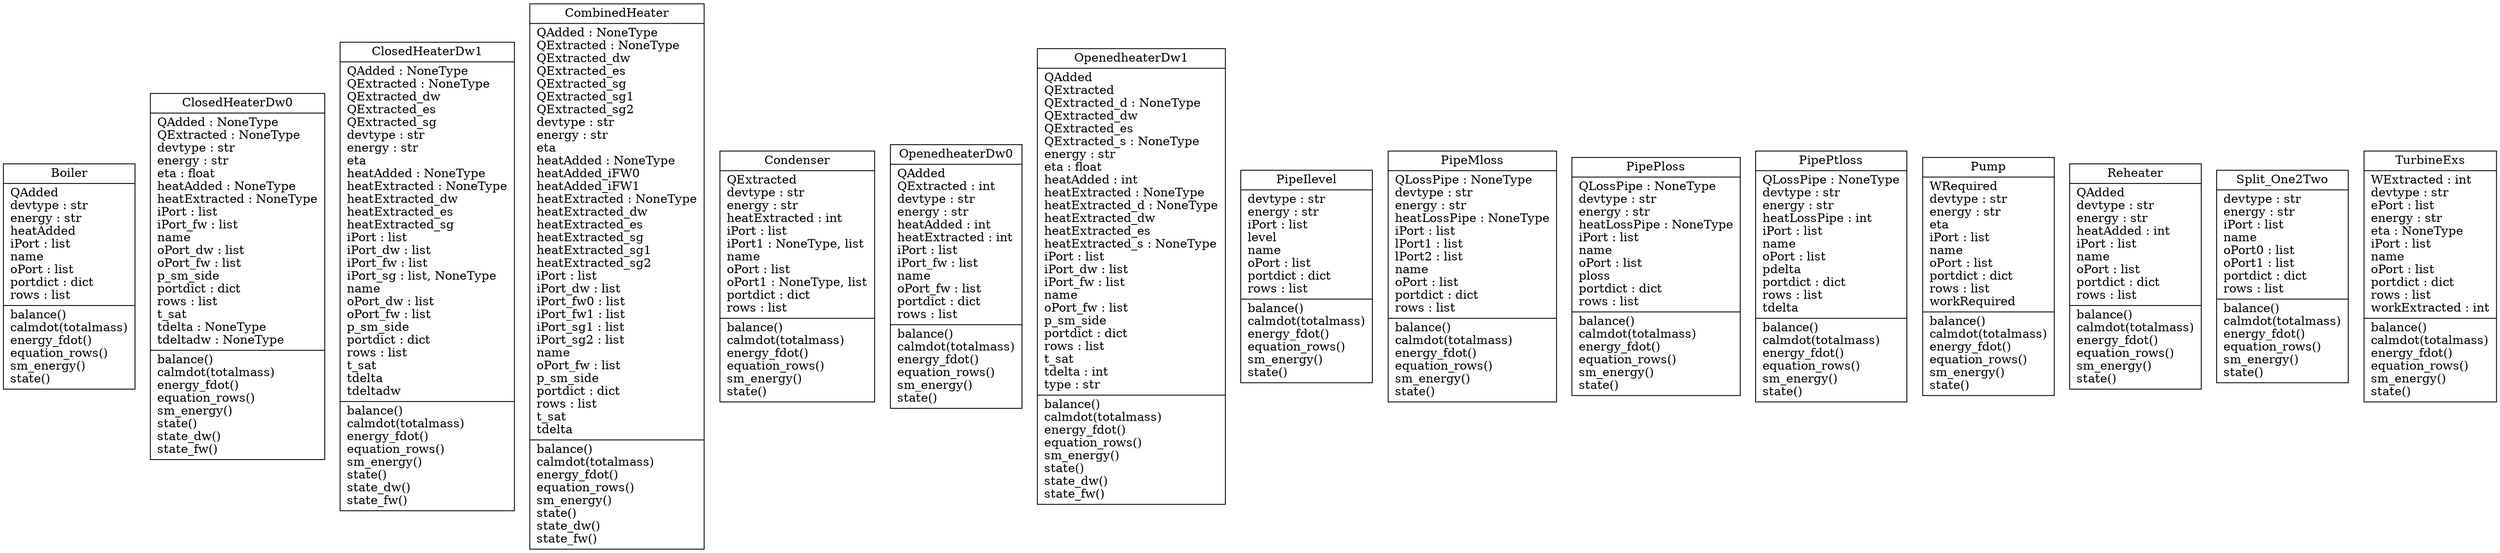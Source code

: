 digraph "classes" {
rankdir=BT
charset="utf-8"
"SimRankine.components.boiler.Boiler" [color="black", fontcolor="black", label="{Boiler|QAdded\ldevtype : str\lenergy : str\lheatAdded\liPort : list\lname\loPort : list\lportdict : dict\lrows : list\l|balance()\lcalmdot(totalmass)\lenergy_fdot()\lequation_rows()\lsm_energy()\lstate()\l}", shape="record", style="solid"];
"SimRankine.components.closedheaterdw0.ClosedHeaterDw0" [color="black", fontcolor="black", label="{ClosedHeaterDw0|QAdded : NoneType\lQExtracted : NoneType\ldevtype : str\lenergy : str\leta : float\lheatAdded : NoneType\lheatExtracted : NoneType\liPort : list\liPort_fw : list\lname\loPort_dw : list\loPort_fw : list\lp_sm_side\lportdict : dict\lrows : list\lt_sat\ltdelta : NoneType\ltdeltadw : NoneType\l|balance()\lcalmdot(totalmass)\lenergy_fdot()\lequation_rows()\lsm_energy()\lstate()\lstate_dw()\lstate_fw()\l}", shape="record", style="solid"];
"SimRankine.components.closedheaterdw1.ClosedHeaterDw1" [color="black", fontcolor="black", label="{ClosedHeaterDw1|QAdded : NoneType\lQExtracted : NoneType\lQExtracted_dw\lQExtracted_es\lQExtracted_sg\ldevtype : str\lenergy : str\leta\lheatAdded : NoneType\lheatExtracted : NoneType\lheatExtracted_dw\lheatExtracted_es\lheatExtracted_sg\liPort : list\liPort_dw : list\liPort_fw : list\liPort_sg : list, NoneType\lname\loPort_dw : list\loPort_fw : list\lp_sm_side\lportdict : dict\lrows : list\lt_sat\ltdelta\ltdeltadw\l|balance()\lcalmdot(totalmass)\lenergy_fdot()\lequation_rows()\lsm_energy()\lstate()\lstate_dw()\lstate_fw()\l}", shape="record", style="solid"];
"SimRankine.components.combinedheater.CombinedHeater" [color="black", fontcolor="black", label="{CombinedHeater|QAdded : NoneType\lQExtracted : NoneType\lQExtracted_dw\lQExtracted_es\lQExtracted_sg\lQExtracted_sg1\lQExtracted_sg2\ldevtype : str\lenergy : str\leta\lheatAdded : NoneType\lheatAdded_iFW0\lheatAdded_iFW1\lheatExtracted : NoneType\lheatExtracted_dw\lheatExtracted_es\lheatExtracted_sg\lheatExtracted_sg1\lheatExtracted_sg2\liPort : list\liPort_dw : list\liPort_fw0 : list\liPort_fw1 : list\liPort_sg1 : list\liPort_sg2 : list\lname\loPort_fw : list\lp_sm_side\lportdict : dict\lrows : list\lt_sat\ltdelta\l|balance()\lcalmdot(totalmass)\lenergy_fdot()\lequation_rows()\lsm_energy()\lstate()\lstate_dw()\lstate_fw()\l}", shape="record", style="solid"];
"SimRankine.components.condenser.Condenser" [color="black", fontcolor="black", label="{Condenser|QExtracted\ldevtype : str\lenergy : str\lheatExtracted : int\liPort : list\liPort1 : NoneType, list\lname\loPort : list\loPort1 : NoneType, list\lportdict : dict\lrows : list\l|balance()\lcalmdot(totalmass)\lenergy_fdot()\lequation_rows()\lsm_energy()\lstate()\l}", shape="record", style="solid"];
"SimRankine.components.openedheaterdw0.OpenedheaterDw0" [color="black", fontcolor="black", label="{OpenedheaterDw0|QAdded\lQExtracted : int\ldevtype : str\lenergy : str\lheatAdded : int\lheatExtracted : int\liPort : list\liPort_fw : list\lname\loPort_fw : list\lportdict : dict\lrows : list\l|balance()\lcalmdot(totalmass)\lenergy_fdot()\lequation_rows()\lsm_energy()\lstate()\l}", shape="record", style="solid"];
"SimRankine.components.openedheaterdw1.OpenedheaterDw1" [color="black", fontcolor="black", label="{OpenedheaterDw1|QAdded\lQExtracted\lQExtracted_d : NoneType\lQExtracted_dw\lQExtracted_es\lQExtracted_s : NoneType\lenergy : str\leta : float\lheatAdded : int\lheatExtracted : NoneType\lheatExtracted_d : NoneType\lheatExtracted_dw\lheatExtracted_es\lheatExtracted_s : NoneType\liPort : list\liPort_dw : list\liPort_fw : list\lname\loPort_fw : list\lp_sm_side\lportdict : dict\lrows : list\lt_sat\ltdelta : int\ltype : str\l|balance()\lcalmdot(totalmass)\lenergy_fdot()\lequation_rows()\lsm_energy()\lstate()\lstate_dw()\lstate_fw()\l}", shape="record", style="solid"];
"SimRankine.components.pipeilevel.PipeIlevel" [color="black", fontcolor="black", label="{PipeIlevel|devtype : str\lenergy : str\liPort : list\llevel\lname\loPort : list\lportdict : dict\lrows : list\l|balance()\lcalmdot(totalmass)\lenergy_fdot()\lequation_rows()\lsm_energy()\lstate()\l}", shape="record", style="solid"];
"SimRankine.components.pipemloss.PipeMloss" [color="black", fontcolor="black", label="{PipeMloss|QLossPipe : NoneType\ldevtype : str\lenergy : str\lheatLossPipe : NoneType\liPort : list\llPort1 : list\llPort2 : list\lname\loPort : list\lportdict : dict\lrows : list\l|balance()\lcalmdot(totalmass)\lenergy_fdot()\lequation_rows()\lsm_energy()\lstate()\l}", shape="record", style="solid"];
"SimRankine.components.pipeploss.PipePloss" [color="black", fontcolor="black", label="{PipePloss|QLossPipe : NoneType\ldevtype : str\lenergy : str\lheatLossPipe : NoneType\liPort : list\lname\loPort : list\lploss\lportdict : dict\lrows : list\l|balance()\lcalmdot(totalmass)\lenergy_fdot()\lequation_rows()\lsm_energy()\lstate()\l}", shape="record", style="solid"];
"SimRankine.components.pipeptloss.PipePtloss" [color="black", fontcolor="black", label="{PipePtloss|QLossPipe : NoneType\ldevtype : str\lenergy : str\lheatLossPipe : int\liPort : list\lname\loPort : list\lpdelta\lportdict : dict\lrows : list\ltdelta\l|balance()\lcalmdot(totalmass)\lenergy_fdot()\lequation_rows()\lsm_energy()\lstate()\l}", shape="record", style="solid"];
"SimRankine.components.pump.Pump" [color="black", fontcolor="black", label="{Pump|WRequired\ldevtype : str\lenergy : str\leta\liPort : list\lname\loPort : list\lportdict : dict\lrows : list\lworkRequired\l|balance()\lcalmdot(totalmass)\lenergy_fdot()\lequation_rows()\lsm_energy()\lstate()\l}", shape="record", style="solid"];
"SimRankine.components.reheater.Reheater" [color="black", fontcolor="black", label="{Reheater|QAdded\ldevtype : str\lenergy : str\lheatAdded : int\liPort : list\lname\loPort : list\lportdict : dict\lrows : list\l|balance()\lcalmdot(totalmass)\lenergy_fdot()\lequation_rows()\lsm_energy()\lstate()\l}", shape="record", style="solid"];
"SimRankine.components.split_one2two.Split_One2Two" [color="black", fontcolor="black", label="{Split_One2Two|devtype : str\lenergy : str\liPort : list\lname\loPort0 : list\loPort1 : list\lportdict : dict\lrows : list\l|balance()\lcalmdot(totalmass)\lenergy_fdot()\lequation_rows()\lsm_energy()\lstate()\l}", shape="record", style="solid"];
"SimRankine.components.turbineexs.TurbineExs" [color="black", fontcolor="black", label="{TurbineExs|WExtracted : int\ldevtype : str\lePort : list\lenergy : str\leta : NoneType\liPort : list\lname\loPort : list\lportdict : dict\lrows : list\lworkExtracted : int\l|balance()\lcalmdot(totalmass)\lenergy_fdot()\lequation_rows()\lsm_energy()\lstate()\l}", shape="record", style="solid"];
}
